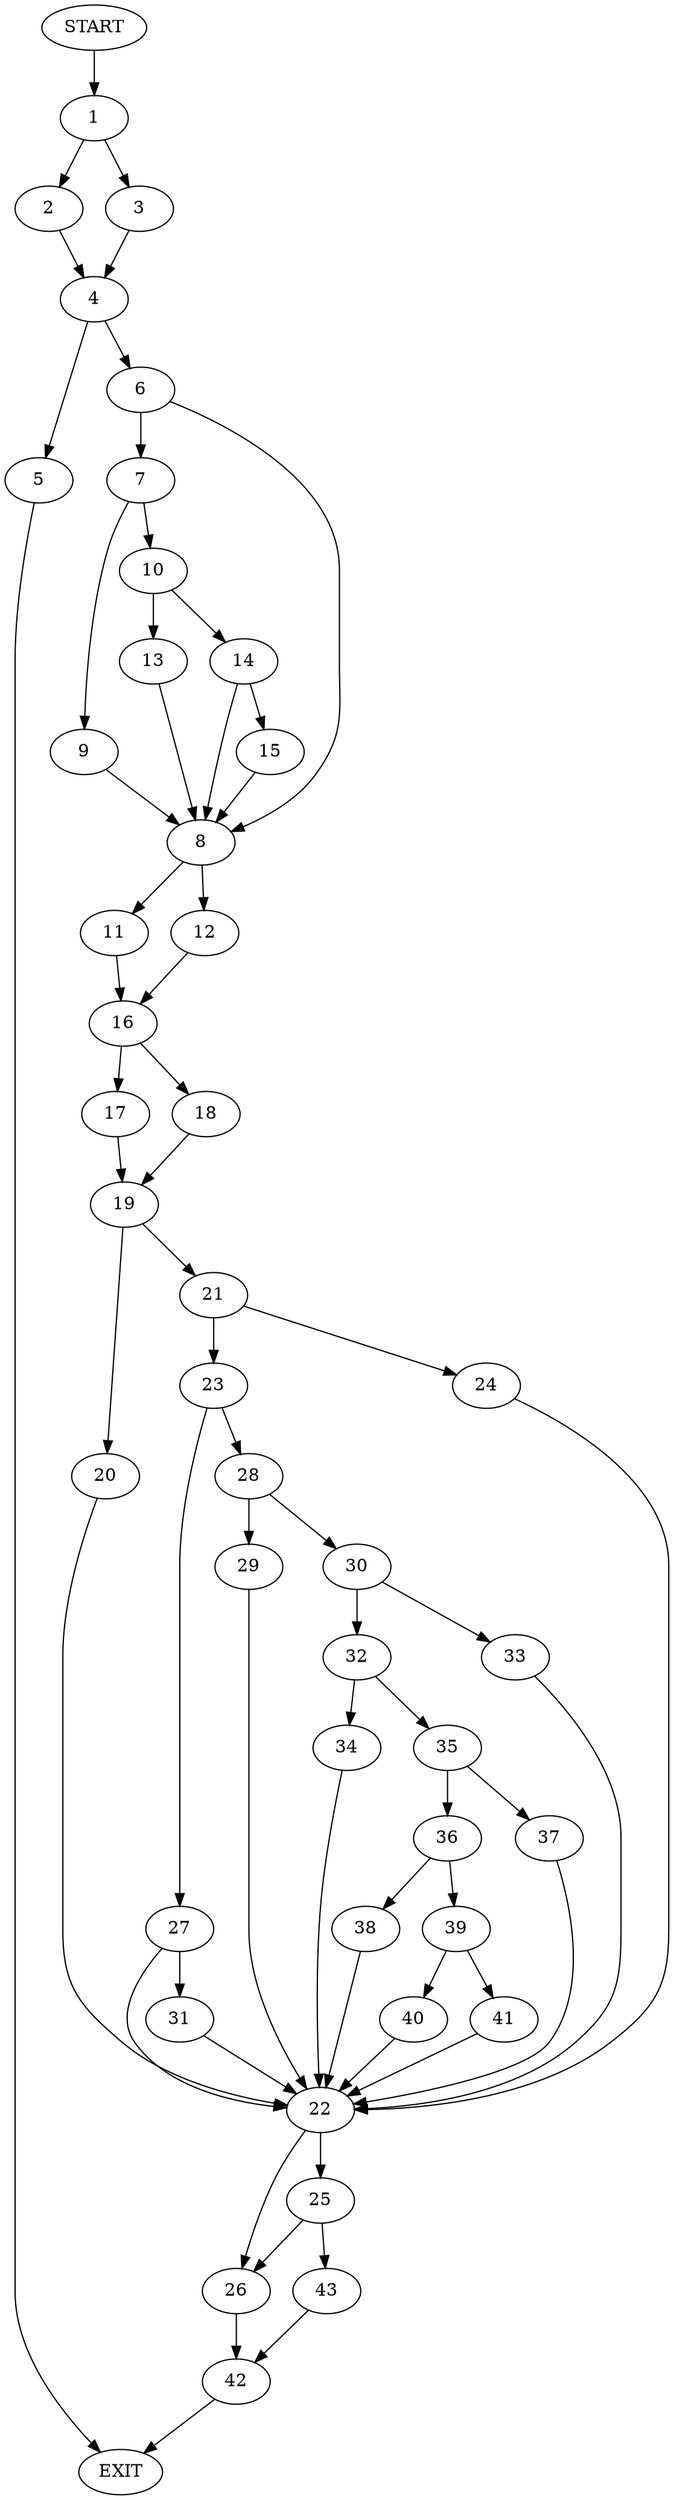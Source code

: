 digraph {
0 [label="START"]
44 [label="EXIT"]
0 -> 1
1 -> 2
1 -> 3
2 -> 4
3 -> 4
4 -> 5
4 -> 6
6 -> 7
6 -> 8
5 -> 44
7 -> 9
7 -> 10
8 -> 11
8 -> 12
10 -> 13
10 -> 14
9 -> 8
14 -> 15
14 -> 8
13 -> 8
15 -> 8
12 -> 16
11 -> 16
16 -> 17
16 -> 18
18 -> 19
17 -> 19
19 -> 20
19 -> 21
20 -> 22
21 -> 23
21 -> 24
22 -> 25
22 -> 26
24 -> 22
23 -> 27
23 -> 28
28 -> 29
28 -> 30
27 -> 31
27 -> 22
31 -> 22
29 -> 22
30 -> 32
30 -> 33
33 -> 22
32 -> 34
32 -> 35
35 -> 36
35 -> 37
34 -> 22
37 -> 22
36 -> 38
36 -> 39
39 -> 40
39 -> 41
38 -> 22
40 -> 22
41 -> 22
26 -> 42
25 -> 43
25 -> 26
43 -> 42
42 -> 44
}
